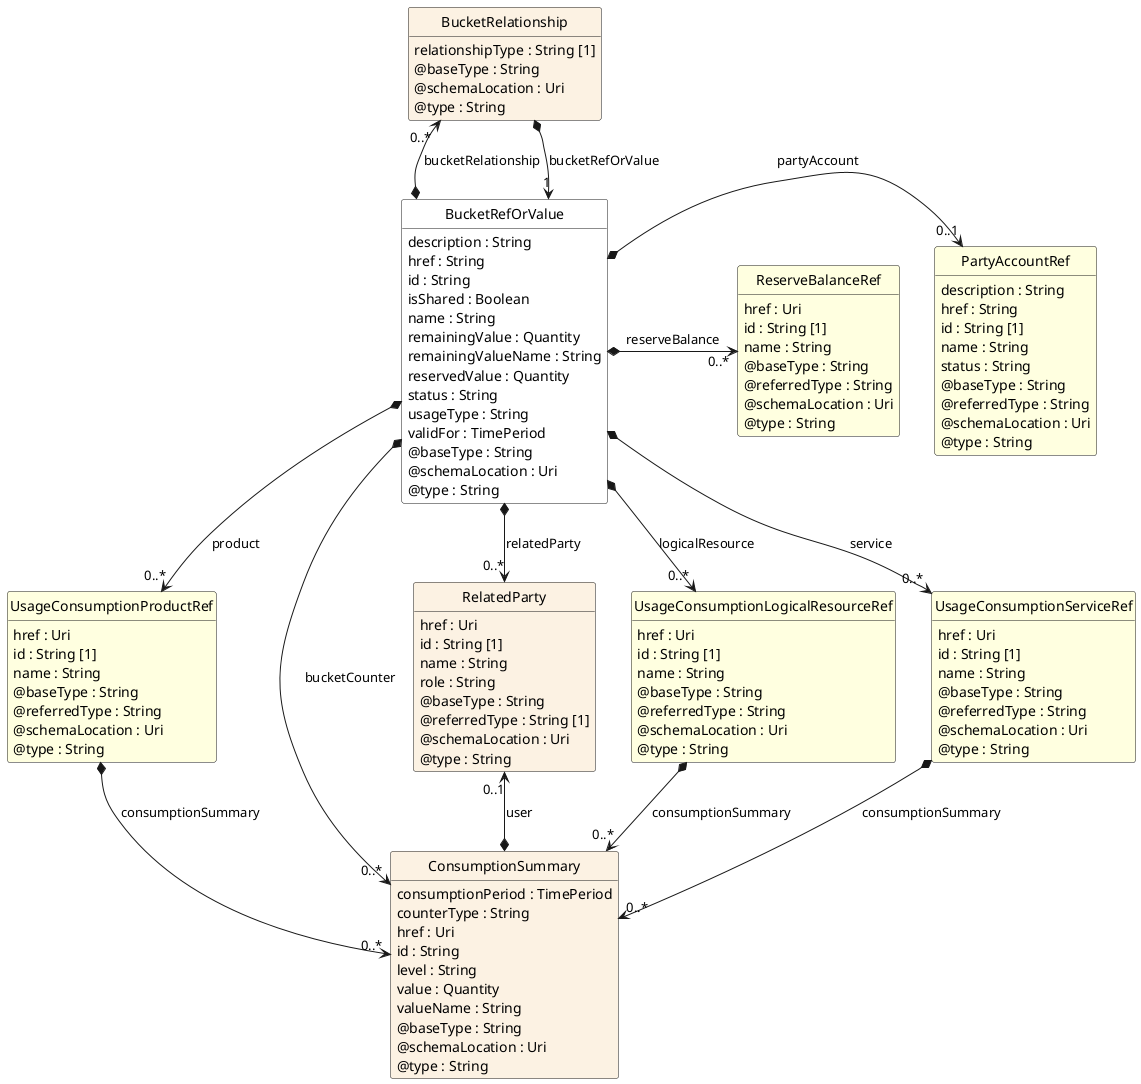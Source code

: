 @startuml
hide circle
hide methods
hide stereotype
show <<Enumeration>> stereotype
skinparam class {
   BackgroundColor<<Enumeration>> #E6F5F7
   BackgroundColor<<Ref>> #FFFFE0
   BackgroundColor<<Pivot>> #FFFFFFF
   BackgroundColor<<SimpleType>> #E2F0DA
   BackgroundColor #FCF2E3
}

class BucketRefOrValue <<Pivot>> {
    description : String
    href : String
    id : String
    isShared : Boolean
    name : String
    remainingValue : Quantity
    remainingValueName : String
    reservedValue : Quantity
    status : String
    usageType : String
    validFor : TimePeriod
    @baseType : String
    @schemaLocation : Uri
    @type : String
}

class UsageConsumptionProductRef  <<Ref>> {
    href : Uri
    id : String [1]
    name : String
    @baseType : String
    @referredType : String
    @schemaLocation : Uri
    @type : String
}

class ConsumptionSummary  {
    consumptionPeriod : TimePeriod
    counterType : String
    href : Uri
    id : String
    level : String
    value : Quantity
    valueName : String
    @baseType : String
    @schemaLocation : Uri
    @type : String
}

class RelatedParty  {
    href : Uri
    id : String [1]
    name : String
    role : String
    @baseType : String
    @referredType : String [1]
    @schemaLocation : Uri
    @type : String
}

class BucketRelationship  {
    relationshipType : String [1]
    @baseType : String
    @schemaLocation : Uri
    @type : String
}

class UsageConsumptionLogicalResourceRef  <<Ref>> {
    href : Uri
    id : String [1]
    name : String
    @baseType : String
    @referredType : String
    @schemaLocation : Uri
    @type : String
}

class ReserveBalanceRef  <<Ref>> {
    href : Uri
    id : String [1]
    name : String
    @baseType : String
    @referredType : String
    @schemaLocation : Uri
    @type : String
}

class PartyAccountRef  <<Ref>> {
    description : String
    href : String
    id : String [1]
    name : String
    status : String
    @baseType : String
    @referredType : String
    @schemaLocation : Uri
    @type : String
}

class UsageConsumptionServiceRef  <<Ref>> {
    href : Uri
    id : String [1]
    name : String
    @baseType : String
    @referredType : String
    @schemaLocation : Uri
    @type : String
}

BucketRefOrValue *-->  "0..*" RelatedParty : relatedParty

BucketRefOrValue *-->  "0..*" UsageConsumptionLogicalResourceRef : logicalResource

BucketRefOrValue *-->  "0..*" UsageConsumptionProductRef : product

BucketRefOrValue *-->  "0..*" UsageConsumptionServiceRef : service

BucketRelationship "0..*" <--* BucketRefOrValue : bucketRelationship

BucketRefOrValue *-->  "0..*" ConsumptionSummary : bucketCounter

RelatedParty "0..1" <--* ConsumptionSummary : user

UsageConsumptionProductRef *-->  "0..*" ConsumptionSummary : consumptionSummary

BucketRelationship *-->  "1" BucketRefOrValue : bucketRefOrValue

UsageConsumptionLogicalResourceRef *-->  "0..*" ConsumptionSummary : consumptionSummary

UsageConsumptionServiceRef *-->  "0..*" ConsumptionSummary : consumptionSummary

PartyAccountRef "0..1" <-left-* BucketRefOrValue : partyAccount

BucketRefOrValue *-right-> "0..*" ReserveBalanceRef : reserveBalance

@enduml